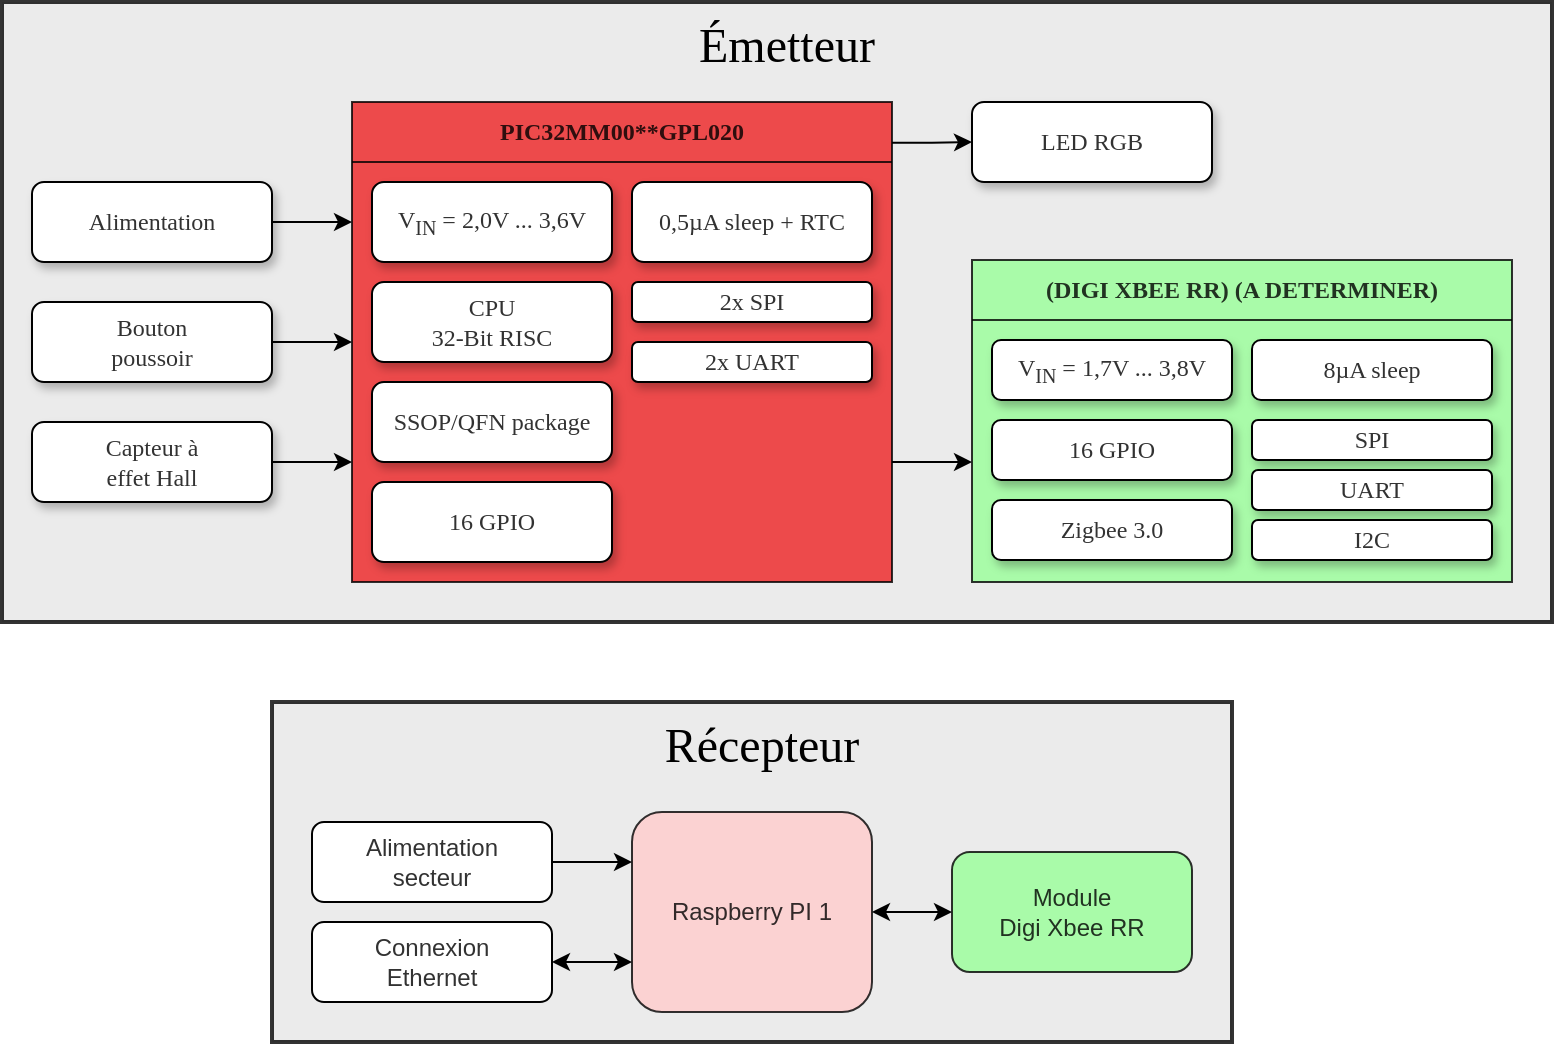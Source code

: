 <mxfile version="20.6.0" type="device" pages="2"><diagram id="YY6nUF2seuYiEukA69Tj" name="Page-1"><mxGraphModel dx="410" dy="1823" grid="1" gridSize="10" guides="1" tooltips="1" connect="1" arrows="1" fold="1" page="1" pageScale="1" pageWidth="827" pageHeight="1169" math="0" shadow="0"><root><mxCell id="0"/><mxCell id="1" parent="0"/><mxCell id="Tsw-Buwmbg-in61S9K9N-1" value="Récepteur" style="rounded=0;whiteSpace=wrap;html=1;shadow=0;strokeColor=#000000;fontFamily=Bahnshrift;fontSize=24;fillColor=#E6E6E6;opacity=80;align=center;verticalAlign=top;spacingLeft=10;spacingTop=1;strokeWidth=2;" vertex="1" parent="1"><mxGeometry x="1000" y="340" width="480" height="170" as="geometry"/></mxCell><mxCell id="B5Gm20DDVaIgzmbli9M--1" value="Émetteur" style="rounded=0;whiteSpace=wrap;html=1;shadow=0;strokeColor=#000000;fontFamily=Bahnshrift;fontSize=24;fillColor=#E6E6E6;opacity=80;align=center;verticalAlign=top;spacingLeft=10;spacingTop=1;strokeWidth=2;" vertex="1" parent="1"><mxGeometry x="865" y="-10" width="775" height="310" as="geometry"/></mxCell><mxCell id="F75bDuLQ9bjmyO2A-d3Q-23" value="Raspberry PI 1" style="rounded=1;whiteSpace=wrap;html=1;verticalAlign=middle;fillColor=#FFCCCC;opacity=80;textOpacity=80;" vertex="1" parent="1"><mxGeometry x="1180" y="395" width="120" height="100" as="geometry"/></mxCell><mxCell id="F75bDuLQ9bjmyO2A-d3Q-31" value="" style="edgeStyle=orthogonalEdgeStyle;rounded=0;orthogonalLoop=1;jettySize=auto;html=1;startArrow=none;startFill=0;entryX=0;entryY=0.25;entryDx=0;entryDy=0;textOpacity=80;" edge="1" parent="1" source="F75bDuLQ9bjmyO2A-d3Q-24" target="F75bDuLQ9bjmyO2A-d3Q-23"><mxGeometry relative="1" as="geometry"/></mxCell><mxCell id="F75bDuLQ9bjmyO2A-d3Q-24" value="&lt;div&gt;Alimentation&lt;/div&gt;&lt;div&gt;secteur&lt;br&gt;&lt;/div&gt;" style="rounded=1;whiteSpace=wrap;html=1;textOpacity=80;" vertex="1" parent="1"><mxGeometry x="1020" y="400" width="120" height="40" as="geometry"/></mxCell><mxCell id="F75bDuLQ9bjmyO2A-d3Q-32" value="" style="edgeStyle=orthogonalEdgeStyle;rounded=0;orthogonalLoop=1;jettySize=auto;html=1;startArrow=classic;startFill=1;textOpacity=80;" edge="1" parent="1" source="F75bDuLQ9bjmyO2A-d3Q-29" target="F75bDuLQ9bjmyO2A-d3Q-23"><mxGeometry relative="1" as="geometry"/></mxCell><mxCell id="F75bDuLQ9bjmyO2A-d3Q-29" value="&lt;div&gt;Module&lt;/div&gt;&lt;div&gt;Digi Xbee RR&lt;br&gt;&lt;/div&gt;" style="rounded=1;whiteSpace=wrap;html=1;fillColor=#99FF99;opacity=80;textOpacity=80;" vertex="1" parent="1"><mxGeometry x="1340" y="415" width="120" height="60" as="geometry"/></mxCell><mxCell id="F75bDuLQ9bjmyO2A-d3Q-34" value="" style="edgeStyle=orthogonalEdgeStyle;rounded=0;orthogonalLoop=1;jettySize=auto;html=1;startArrow=classic;startFill=1;entryX=0;entryY=0.75;entryDx=0;entryDy=0;textOpacity=80;" edge="1" parent="1" source="F75bDuLQ9bjmyO2A-d3Q-33" target="F75bDuLQ9bjmyO2A-d3Q-23"><mxGeometry relative="1" as="geometry"/></mxCell><mxCell id="F75bDuLQ9bjmyO2A-d3Q-33" value="Connexion&lt;br&gt;Ethernet" style="rounded=1;whiteSpace=wrap;html=1;textOpacity=80;" vertex="1" parent="1"><mxGeometry x="1020" y="450" width="120" height="40" as="geometry"/></mxCell><mxCell id="M0yTOQBAQK-R7fatcSlH-1" style="edgeStyle=orthogonalEdgeStyle;rounded=0;orthogonalLoop=1;jettySize=auto;html=1;exitX=1;exitY=0.5;exitDx=0;exitDy=0;entryX=0;entryY=0.25;entryDx=0;entryDy=0;fontFamily=Bahnshrift;fontSize=14;startArrow=none;startFill=0;textOpacity=80;" edge="1" parent="1" source="M0yTOQBAQK-R7fatcSlH-2" target="M0yTOQBAQK-R7fatcSlH-7"><mxGeometry relative="1" as="geometry"/></mxCell><mxCell id="M0yTOQBAQK-R7fatcSlH-2" value="Alimentation" style="rounded=1;whiteSpace=wrap;html=1;fontFamily=Bahnshrift;shadow=1;textOpacity=80;" vertex="1" parent="1"><mxGeometry x="880" y="80" width="120" height="40" as="geometry"/></mxCell><mxCell id="M0yTOQBAQK-R7fatcSlH-3" value="LED RGB" style="rounded=1;whiteSpace=wrap;html=1;fontFamily=Bahnshrift;shadow=1;textOpacity=80;" vertex="1" parent="1"><mxGeometry x="1350" y="40" width="120" height="40" as="geometry"/></mxCell><mxCell id="M0yTOQBAQK-R7fatcSlH-4" style="edgeStyle=orthogonalEdgeStyle;rounded=0;orthogonalLoop=1;jettySize=auto;html=1;exitX=1;exitY=0.5;exitDx=0;exitDy=0;entryX=0;entryY=0.5;entryDx=0;entryDy=0;fontFamily=Bahnshrift;fontSize=14;startArrow=none;startFill=0;textOpacity=80;" edge="1" parent="1" source="M0yTOQBAQK-R7fatcSlH-5" target="M0yTOQBAQK-R7fatcSlH-7"><mxGeometry relative="1" as="geometry"/></mxCell><mxCell id="M0yTOQBAQK-R7fatcSlH-5" value="Bouton&lt;br&gt;poussoir" style="rounded=1;whiteSpace=wrap;html=1;fontFamily=Bahnshrift;shadow=1;textOpacity=80;" vertex="1" parent="1"><mxGeometry x="880" y="140" width="120" height="40" as="geometry"/></mxCell><mxCell id="vqk1w7F_Uc81UaHKGugi-11" style="edgeStyle=orthogonalEdgeStyle;rounded=0;orthogonalLoop=1;jettySize=auto;html=1;exitX=1;exitY=0.75;exitDx=0;exitDy=0;fontFamily=Bahnshrift;fontSize=14;startArrow=none;startFill=0;textOpacity=80;" edge="1" parent="1" source="M0yTOQBAQK-R7fatcSlH-7"><mxGeometry relative="1" as="geometry"><mxPoint x="1350" y="220" as="targetPoint"/><Array as="points"><mxPoint x="1350" y="220"/></Array></mxGeometry></mxCell><mxCell id="M0yTOQBAQK-R7fatcSlH-7" value="PIC32MM00**GPL020" style="swimlane;whiteSpace=wrap;html=1;rounded=0;fontFamily=Bahnshrift;fillColor=#ee2223;strokeColor=#000000;swimlaneFillColor=#EE2223;startSize=30;opacity=80;textOpacity=80;" vertex="1" parent="1"><mxGeometry x="1040" y="40" width="270" height="240" as="geometry"/></mxCell><mxCell id="M0yTOQBAQK-R7fatcSlH-8" value="V&lt;sub&gt;IN&lt;/sub&gt; = 2,0V ... 3,6V " style="rounded=1;whiteSpace=wrap;html=1;fontFamily=Bahnshrift;shadow=1;textOpacity=80;" vertex="1" parent="M0yTOQBAQK-R7fatcSlH-7"><mxGeometry x="10" y="40" width="120" height="40" as="geometry"/></mxCell><mxCell id="M0yTOQBAQK-R7fatcSlH-9" value="0,5&lt;span&gt;&lt;span class=&quot;LrzXr kno-fv wHYlTd z8gr9e&quot;&gt;µA sleep + RTC&lt;br&gt;&lt;/span&gt;&lt;/span&gt;" style="rounded=1;whiteSpace=wrap;html=1;fontFamily=Bahnshrift;shadow=1;textOpacity=80;" vertex="1" parent="M0yTOQBAQK-R7fatcSlH-7"><mxGeometry x="140" y="40" width="120" height="40" as="geometry"/></mxCell><mxCell id="M0yTOQBAQK-R7fatcSlH-10" value="&lt;div&gt;CPU&lt;/div&gt;&lt;div&gt;32-Bit RISC&lt;br&gt;&lt;/div&gt;" style="rounded=1;whiteSpace=wrap;html=1;fontFamily=Bahnshrift;shadow=1;textOpacity=80;" vertex="1" parent="M0yTOQBAQK-R7fatcSlH-7"><mxGeometry x="10" y="90" width="120" height="40" as="geometry"/></mxCell><mxCell id="M0yTOQBAQK-R7fatcSlH-11" value="SSOP/QFN package" style="rounded=1;whiteSpace=wrap;html=1;fontFamily=Bahnshrift;shadow=1;textOpacity=80;" vertex="1" parent="M0yTOQBAQK-R7fatcSlH-7"><mxGeometry x="10" y="140" width="120" height="40" as="geometry"/></mxCell><mxCell id="M0yTOQBAQK-R7fatcSlH-12" value="2x SPI" style="rounded=1;whiteSpace=wrap;html=1;fontFamily=Bahnshrift;shadow=1;textOpacity=80;" vertex="1" parent="M0yTOQBAQK-R7fatcSlH-7"><mxGeometry x="140" y="90" width="120" height="20" as="geometry"/></mxCell><mxCell id="M0yTOQBAQK-R7fatcSlH-13" value="2x UART" style="rounded=1;whiteSpace=wrap;html=1;fontFamily=Bahnshrift;shadow=1;textOpacity=80;" vertex="1" parent="M0yTOQBAQK-R7fatcSlH-7"><mxGeometry x="140" y="120" width="120" height="20" as="geometry"/></mxCell><mxCell id="M0yTOQBAQK-R7fatcSlH-17" value="16 GPIO" style="rounded=1;whiteSpace=wrap;html=1;fontFamily=Bahnshrift;shadow=1;textOpacity=80;" vertex="1" parent="M0yTOQBAQK-R7fatcSlH-7"><mxGeometry x="10" y="190" width="120" height="40" as="geometry"/></mxCell><mxCell id="M0yTOQBAQK-R7fatcSlH-18" style="edgeStyle=orthogonalEdgeStyle;rounded=0;orthogonalLoop=1;jettySize=auto;html=1;exitX=1;exitY=0.5;exitDx=0;exitDy=0;entryX=0;entryY=0.75;entryDx=0;entryDy=0;fontFamily=Bahnshrift;fontSize=14;startArrow=none;startFill=0;textOpacity=80;" edge="1" parent="1" source="M0yTOQBAQK-R7fatcSlH-19" target="M0yTOQBAQK-R7fatcSlH-7"><mxGeometry relative="1" as="geometry"/></mxCell><mxCell id="M0yTOQBAQK-R7fatcSlH-19" value="&lt;div&gt;Capteur à&lt;/div&gt;&lt;div&gt;effet Hall&lt;br&gt;&lt;/div&gt;" style="rounded=1;whiteSpace=wrap;html=1;fontFamily=Bahnshrift;shadow=1;textOpacity=80;" vertex="1" parent="1"><mxGeometry x="880" y="200" width="120" height="40" as="geometry"/></mxCell><mxCell id="M0yTOQBAQK-R7fatcSlH-21" value="(DIGI XBEE RR) (A DETERMINER)" style="swimlane;whiteSpace=wrap;html=1;rounded=0;fontFamily=Bahnshrift;fillColor=#99FF99;strokeColor=#000000;swimlaneFillColor=#99FF99;startSize=30;opacity=80;textOpacity=80;" vertex="1" parent="1"><mxGeometry x="1350" y="119" width="270" height="161" as="geometry"/></mxCell><mxCell id="M0yTOQBAQK-R7fatcSlH-22" value="V&lt;sub&gt;IN&lt;/sub&gt; = 1,7V ... 3,8V " style="rounded=1;whiteSpace=wrap;html=1;fontFamily=Bahnshrift;shadow=1;textOpacity=80;" vertex="1" parent="M0yTOQBAQK-R7fatcSlH-21"><mxGeometry x="10" y="40" width="120" height="30" as="geometry"/></mxCell><mxCell id="M0yTOQBAQK-R7fatcSlH-23" value="8&lt;span&gt;&lt;span class=&quot;LrzXr kno-fv wHYlTd z8gr9e&quot;&gt;µA sleep&lt;br&gt;&lt;/span&gt;&lt;/span&gt;" style="rounded=1;whiteSpace=wrap;html=1;fontFamily=Bahnshrift;shadow=1;textOpacity=80;" vertex="1" parent="M0yTOQBAQK-R7fatcSlH-21"><mxGeometry x="140" y="40" width="120" height="30" as="geometry"/></mxCell><mxCell id="M0yTOQBAQK-R7fatcSlH-26" value="SPI" style="rounded=1;whiteSpace=wrap;html=1;fontFamily=Bahnshrift;shadow=1;textOpacity=80;" vertex="1" parent="M0yTOQBAQK-R7fatcSlH-21"><mxGeometry x="140" y="80" width="120" height="20" as="geometry"/></mxCell><mxCell id="M0yTOQBAQK-R7fatcSlH-27" value="UART" style="rounded=1;whiteSpace=wrap;html=1;fontFamily=Bahnshrift;shadow=1;textOpacity=80;" vertex="1" parent="M0yTOQBAQK-R7fatcSlH-21"><mxGeometry x="140" y="105" width="120" height="20" as="geometry"/></mxCell><mxCell id="M0yTOQBAQK-R7fatcSlH-28" value="16 GPIO" style="rounded=1;whiteSpace=wrap;html=1;fontFamily=Bahnshrift;shadow=1;textOpacity=80;" vertex="1" parent="M0yTOQBAQK-R7fatcSlH-21"><mxGeometry x="10" y="80" width="120" height="30" as="geometry"/></mxCell><mxCell id="M0yTOQBAQK-R7fatcSlH-29" value="I2C" style="rounded=1;whiteSpace=wrap;html=1;fontFamily=Bahnshrift;shadow=1;textOpacity=80;" vertex="1" parent="M0yTOQBAQK-R7fatcSlH-21"><mxGeometry x="140" y="130" width="120" height="20" as="geometry"/></mxCell><mxCell id="M0yTOQBAQK-R7fatcSlH-30" value="Zigbee 3.0" style="rounded=1;whiteSpace=wrap;html=1;fontFamily=Bahnshrift;shadow=1;textOpacity=80;" vertex="1" parent="M0yTOQBAQK-R7fatcSlH-21"><mxGeometry x="10" y="120" width="120" height="30" as="geometry"/></mxCell><mxCell id="vqk1w7F_Uc81UaHKGugi-12" style="edgeStyle=orthogonalEdgeStyle;rounded=0;orthogonalLoop=1;jettySize=auto;html=1;fontFamily=Bahnshrift;fontSize=14;startArrow=none;startFill=0;entryX=0;entryY=0.5;entryDx=0;entryDy=0;exitX=1;exitY=0.085;exitDx=0;exitDy=0;exitPerimeter=0;textOpacity=80;" edge="1" parent="1" source="M0yTOQBAQK-R7fatcSlH-7" target="M0yTOQBAQK-R7fatcSlH-3"><mxGeometry relative="1" as="geometry"><mxPoint x="1320" y="60" as="sourcePoint"/><mxPoint x="1360" y="230" as="targetPoint"/><Array as="points"><mxPoint x="1330" y="60"/></Array></mxGeometry></mxCell></root></mxGraphModel></diagram><diagram id="9nehZ_RuDmPpHqE2BlHT" name="Page-2"><mxGraphModel dx="1185" dy="627" grid="1" gridSize="10" guides="1" tooltips="1" connect="1" arrows="1" fold="1" page="1" pageScale="1" pageWidth="827" pageHeight="1169" math="0" shadow="0"><root><mxCell id="0"/><mxCell id="1" parent="0"/><mxCell id="zz7a3qYkSLAzLYwzIXcs-1" value="Récepteur" style="rounded=0;whiteSpace=wrap;html=1;shadow=0;strokeColor=#000000;fontFamily=Bahnshrift;fontSize=24;fillColor=#E6E6E6;opacity=80;align=center;verticalAlign=top;spacingLeft=10;spacingTop=1;strokeWidth=2;" vertex="1" parent="1"><mxGeometry x="115" y="480" width="480" height="165" as="geometry"/></mxCell><mxCell id="7-t8BfOSobQBC2oOqXGy-2" value="Émetteur" style="rounded=0;whiteSpace=wrap;html=1;shadow=0;strokeColor=#000000;fontFamily=Bahnshrift;fontSize=24;fillColor=#E6E6E6;opacity=80;align=center;verticalAlign=top;spacingLeft=10;spacingTop=1;strokeWidth=2;" vertex="1" parent="1"><mxGeometry x="40" y="130" width="630" height="310" as="geometry"/></mxCell><mxCell id="Ir4kONIFC3eWmCo2rjDp-12" style="edgeStyle=orthogonalEdgeStyle;rounded=0;orthogonalLoop=1;jettySize=auto;html=1;exitX=1;exitY=0.5;exitDx=0;exitDy=0;entryX=0;entryY=0.25;entryDx=0;entryDy=0;fontFamily=Bahnshrift;fontSize=14;startArrow=none;startFill=0;textOpacity=80;" edge="1" parent="1" source="1UcSVx447nNHeJThNmoI-2" target="x1aHXwTWV_I5LHz_uCNe-1"><mxGeometry relative="1" as="geometry"/></mxCell><mxCell id="1UcSVx447nNHeJThNmoI-2" value="Alimentation" style="rounded=1;whiteSpace=wrap;html=1;fontFamily=Bahnshrift;shadow=1;textOpacity=80;" vertex="1" parent="1"><mxGeometry x="60" y="220" width="120" height="40" as="geometry"/></mxCell><mxCell id="1UcSVx447nNHeJThNmoI-9" value="LED RGB" style="rounded=1;whiteSpace=wrap;html=1;fontFamily=Bahnshrift;shadow=1;textOpacity=80;" vertex="1" parent="1"><mxGeometry x="530" y="220" width="120" height="40" as="geometry"/></mxCell><mxCell id="LetEKvpWcmtcypj9ycB9-1" value="" style="edgeStyle=orthogonalEdgeStyle;rounded=0;orthogonalLoop=1;jettySize=auto;html=1;fontFamily=Bahnshrift;fontSize=24;startArrow=none;startFill=0;" edge="1" parent="1" source="1UcSVx447nNHeJThNmoI-14" target="1UcSVx447nNHeJThNmoI-21"><mxGeometry relative="1" as="geometry"/></mxCell><mxCell id="1UcSVx447nNHeJThNmoI-14" value="&lt;div&gt;Alimentation&lt;/div&gt;&lt;div&gt;secteur&lt;br&gt;&lt;/div&gt;" style="rounded=1;whiteSpace=wrap;html=1;fontFamily=Bahnshrift;textOpacity=80;" vertex="1" parent="1"><mxGeometry x="135" y="525" width="120" height="40" as="geometry"/></mxCell><mxCell id="MnmUvwSzP2rwYpi7NJG9-4" style="edgeStyle=orthogonalEdgeStyle;rounded=0;orthogonalLoop=1;jettySize=auto;html=1;exitX=1;exitY=0.5;exitDx=0;exitDy=0;entryX=0;entryY=0.75;entryDx=0;entryDy=0;fontFamily=Bahnshrift;fontSize=14;startArrow=none;startFill=0;textOpacity=80;" edge="1" parent="1" source="1UcSVx447nNHeJThNmoI-21" target="1UcSVx447nNHeJThNmoI-22"><mxGeometry relative="1" as="geometry"/></mxCell><mxCell id="1UcSVx447nNHeJThNmoI-21" value="Régulateur" style="rounded=1;whiteSpace=wrap;html=1;fontFamily=Bahnshrift;textOpacity=80;" vertex="1" parent="1"><mxGeometry x="135" y="585" width="120" height="40" as="geometry"/></mxCell><mxCell id="MnmUvwSzP2rwYpi7NJG9-5" style="edgeStyle=orthogonalEdgeStyle;rounded=0;orthogonalLoop=1;jettySize=auto;html=1;exitX=1;exitY=0.25;exitDx=0;exitDy=0;entryX=0;entryY=0.5;entryDx=0;entryDy=0;fontFamily=Bahnshrift;fontSize=14;startArrow=none;startFill=0;textOpacity=80;" edge="1" parent="1" source="1UcSVx447nNHeJThNmoI-22" target="1UcSVx447nNHeJThNmoI-23"><mxGeometry relative="1" as="geometry"/></mxCell><mxCell id="MnmUvwSzP2rwYpi7NJG9-6" style="edgeStyle=orthogonalEdgeStyle;rounded=0;orthogonalLoop=1;jettySize=auto;html=1;exitX=1;exitY=0.75;exitDx=0;exitDy=0;entryX=0;entryY=0.5;entryDx=0;entryDy=0;fontFamily=Bahnshrift;fontSize=14;startArrow=none;startFill=0;textOpacity=80;" edge="1" parent="1" source="1UcSVx447nNHeJThNmoI-22" target="MnmUvwSzP2rwYpi7NJG9-2"><mxGeometry relative="1" as="geometry"/></mxCell><mxCell id="1UcSVx447nNHeJThNmoI-22" value="PIC32MX" style="rounded=1;whiteSpace=wrap;html=1;fontFamily=Bahnshrift;textOpacity=80;" vertex="1" parent="1"><mxGeometry x="295" y="530" width="120" height="100" as="geometry"/></mxCell><mxCell id="1UcSVx447nNHeJThNmoI-23" value="ESP32" style="rounded=1;whiteSpace=wrap;html=1;fontFamily=Bahnshrift;textOpacity=80;" vertex="1" parent="1"><mxGeometry x="455" y="535" width="120" height="40" as="geometry"/></mxCell><mxCell id="twckUua5gWTcXWhnED8R-3" style="edgeStyle=orthogonalEdgeStyle;rounded=0;orthogonalLoop=1;jettySize=auto;html=1;exitX=1;exitY=0.5;exitDx=0;exitDy=0;entryX=0;entryY=0.5;entryDx=0;entryDy=0;fontFamily=Bahnshrift;fontSize=14;startArrow=none;startFill=0;textOpacity=80;" edge="1" parent="1" source="qDONBm0C_AR7UJX0ZdYB-1" target="x1aHXwTWV_I5LHz_uCNe-1"><mxGeometry relative="1" as="geometry"/></mxCell><mxCell id="qDONBm0C_AR7UJX0ZdYB-1" value="Bouton&lt;br&gt;poussoir" style="rounded=1;whiteSpace=wrap;html=1;fontFamily=Bahnshrift;shadow=1;textOpacity=80;" vertex="1" parent="1"><mxGeometry x="60" y="280" width="120" height="40" as="geometry"/></mxCell><mxCell id="x1aHXwTWV_I5LHz_uCNe-3" style="edgeStyle=orthogonalEdgeStyle;rounded=0;orthogonalLoop=1;jettySize=auto;html=1;exitX=1;exitY=0.25;exitDx=0;exitDy=0;entryX=0;entryY=0.5;entryDx=0;entryDy=0;startArrow=none;startFill=0;fontFamily=Bahnshrift;textOpacity=80;" edge="1" parent="1" source="x1aHXwTWV_I5LHz_uCNe-1" target="1UcSVx447nNHeJThNmoI-9"><mxGeometry relative="1" as="geometry"/></mxCell><mxCell id="x1aHXwTWV_I5LHz_uCNe-1" value="&lt;font style=&quot;font-size: 14px;&quot;&gt;NRF52820&lt;/font&gt;" style="swimlane;whiteSpace=wrap;html=1;rounded=0;fontFamily=Bahnshrift;fillColor=#00aeda;strokeColor=#000000;swimlaneFillColor=#00aeda;startSize=30;opacity=80;textOpacity=80;" vertex="1" parent="1"><mxGeometry x="220" y="180" width="270" height="240" as="geometry"/></mxCell><mxCell id="Ir4kONIFC3eWmCo2rjDp-1" value="V&lt;sub&gt;IN&lt;/sub&gt; = 1,7V ... 5,5V " style="rounded=1;whiteSpace=wrap;html=1;fontFamily=Bahnshrift;shadow=1;textOpacity=80;" vertex="1" parent="x1aHXwTWV_I5LHz_uCNe-1"><mxGeometry x="10" y="40" width="120" height="40" as="geometry"/></mxCell><mxCell id="Ir4kONIFC3eWmCo2rjDp-2" value="1,2&lt;span&gt;&lt;span class=&quot;LrzXr kno-fv wHYlTd z8gr9e&quot;&gt;µA sleep + RTC&lt;br&gt;&lt;/span&gt;&lt;/span&gt;" style="rounded=1;whiteSpace=wrap;html=1;fontFamily=Bahnshrift;shadow=1;textOpacity=80;" vertex="1" parent="x1aHXwTWV_I5LHz_uCNe-1"><mxGeometry x="140" y="40" width="120" height="40" as="geometry"/></mxCell><mxCell id="Ir4kONIFC3eWmCo2rjDp-3" value="&lt;div&gt;CPU&lt;/div&gt;&lt;div&gt;ARM Cortex-M4&lt;br&gt;&lt;/div&gt;" style="rounded=1;whiteSpace=wrap;html=1;fontFamily=Bahnshrift;shadow=1;textOpacity=80;" vertex="1" parent="x1aHXwTWV_I5LHz_uCNe-1"><mxGeometry x="10" y="90" width="120" height="40" as="geometry"/></mxCell><mxCell id="Ir4kONIFC3eWmCo2rjDp-6" value="QFN40 package" style="rounded=1;whiteSpace=wrap;html=1;fontFamily=Bahnshrift;shadow=1;textOpacity=80;" vertex="1" parent="x1aHXwTWV_I5LHz_uCNe-1"><mxGeometry x="10" y="140" width="120" height="40" as="geometry"/></mxCell><mxCell id="Ir4kONIFC3eWmCo2rjDp-4" value="2x SPI" style="rounded=1;whiteSpace=wrap;html=1;fontFamily=Bahnshrift;shadow=1;textOpacity=80;" vertex="1" parent="x1aHXwTWV_I5LHz_uCNe-1"><mxGeometry x="140" y="90" width="120" height="20" as="geometry"/></mxCell><mxCell id="Ir4kONIFC3eWmCo2rjDp-5" value="2x I2C" style="rounded=1;whiteSpace=wrap;html=1;fontFamily=Bahnshrift;shadow=1;textOpacity=80;" vertex="1" parent="x1aHXwTWV_I5LHz_uCNe-1"><mxGeometry x="140" y="120" width="120" height="20" as="geometry"/></mxCell><mxCell id="1UcSVx447nNHeJThNmoI-11" value="Bluetooth" style="rounded=1;whiteSpace=wrap;html=1;fontFamily=Bahnshrift;shadow=1;textOpacity=80;" vertex="1" parent="x1aHXwTWV_I5LHz_uCNe-1"><mxGeometry x="140" y="150" width="120" height="20" as="geometry"/></mxCell><mxCell id="HhPoZWkzKQCivVPVrcuq-1" value="Zigbee" style="rounded=1;whiteSpace=wrap;html=1;fontFamily=Bahnshrift;shadow=1;textOpacity=80;" vertex="1" parent="x1aHXwTWV_I5LHz_uCNe-1"><mxGeometry x="140" y="180" width="120" height="20" as="geometry"/></mxCell><mxCell id="Ir4kONIFC3eWmCo2rjDp-7" value="Thread" style="rounded=1;whiteSpace=wrap;html=1;fontFamily=Bahnshrift;shadow=1;textOpacity=80;" vertex="1" parent="x1aHXwTWV_I5LHz_uCNe-1"><mxGeometry x="140" y="210" width="120" height="20" as="geometry"/></mxCell><mxCell id="HhPoZWkzKQCivVPVrcuq-3" value="18 GPIO" style="rounded=1;whiteSpace=wrap;html=1;fontFamily=Bahnshrift;shadow=1;textOpacity=80;" vertex="1" parent="x1aHXwTWV_I5LHz_uCNe-1"><mxGeometry x="10" y="190" width="120" height="40" as="geometry"/></mxCell><mxCell id="twckUua5gWTcXWhnED8R-4" style="edgeStyle=orthogonalEdgeStyle;rounded=0;orthogonalLoop=1;jettySize=auto;html=1;exitX=1;exitY=0.5;exitDx=0;exitDy=0;entryX=0;entryY=0.75;entryDx=0;entryDy=0;fontFamily=Bahnshrift;fontSize=14;startArrow=none;startFill=0;textOpacity=80;" edge="1" parent="1" source="twckUua5gWTcXWhnED8R-1" target="x1aHXwTWV_I5LHz_uCNe-1"><mxGeometry relative="1" as="geometry"/></mxCell><mxCell id="twckUua5gWTcXWhnED8R-1" value="&lt;div&gt;Capteur à&lt;/div&gt;&lt;div&gt;effet Hall&lt;br&gt;&lt;/div&gt;" style="rounded=1;whiteSpace=wrap;html=1;fontFamily=Bahnshrift;shadow=1;textOpacity=80;" vertex="1" parent="1"><mxGeometry x="60" y="340" width="120" height="40" as="geometry"/></mxCell><mxCell id="MnmUvwSzP2rwYpi7NJG9-2" value="Module&lt;br&gt;NRF52840" style="rounded=1;whiteSpace=wrap;html=1;fontFamily=Bahnshrift;fillColor=#00AEDA;fontStyle=1;textOpacity=80;" vertex="1" parent="1"><mxGeometry x="455" y="585" width="120" height="40" as="geometry"/></mxCell></root></mxGraphModel></diagram></mxfile>
